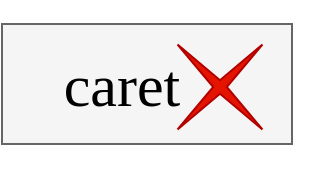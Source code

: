 <mxfile version="21.6.5" type="device">
  <diagram name="Page-1" id="PNVQmQqSfKHXlzU1RIl6">
    <mxGraphModel dx="675" dy="394" grid="1" gridSize="10" guides="1" tooltips="1" connect="1" arrows="1" fold="1" page="1" pageScale="1" pageWidth="690" pageHeight="980" math="0" shadow="0">
      <root>
        <mxCell id="0" />
        <mxCell id="1" parent="0" />
        <mxCell id="dMctOLn0nf9WXn-BNeQt-15" value="" style="rounded=0;whiteSpace=wrap;html=1;fillColor=#f5f5f5;fontColor=#333333;strokeColor=#666666;" vertex="1" parent="1">
          <mxGeometry x="255" y="110" width="145" height="60" as="geometry" />
        </mxCell>
        <mxCell id="dMctOLn0nf9WXn-BNeQt-3" value="" style="verticalLabelPosition=bottom;verticalAlign=top;html=1;shape=mxgraph.basic.4_point_star_2;dx=0.92;rotation=45;fillColor=#e51400;strokeColor=#B20000;fontColor=#ffffff;aspect=fixed;" vertex="1" parent="1">
          <mxGeometry x="334" y="111.5" width="60" height="60" as="geometry" />
        </mxCell>
        <mxCell id="dMctOLn0nf9WXn-BNeQt-14" value="caret" style="text;html=1;strokeColor=none;fillColor=none;align=center;verticalAlign=middle;whiteSpace=wrap;rounded=0;fontFamily=Lucida Console;fontSize=30;" vertex="1" parent="1">
          <mxGeometry x="285" y="125" width="60" height="30" as="geometry" />
        </mxCell>
      </root>
    </mxGraphModel>
  </diagram>
</mxfile>
